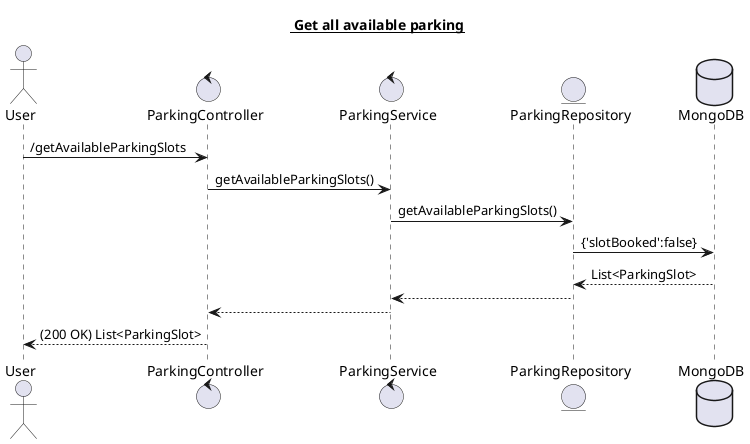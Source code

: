 @startuml
title <U> Get all available parking

actor User
control "ParkingController" as Controller
control "ParkingService" as Service
entity ParkingRepository as Dao
database MongoDB as DB

User -> Controller : /getAvailableParkingSlots
Controller -> Service : getAvailableParkingSlots()
Service -> Dao : getAvailableParkingSlots()
Dao -> DB : {'slotBooked':false}
DB --> Dao : List<ParkingSlot>
Dao --> Service
Service --> Controller
Controller --> User : (200 OK) List<ParkingSlot>

@enduml